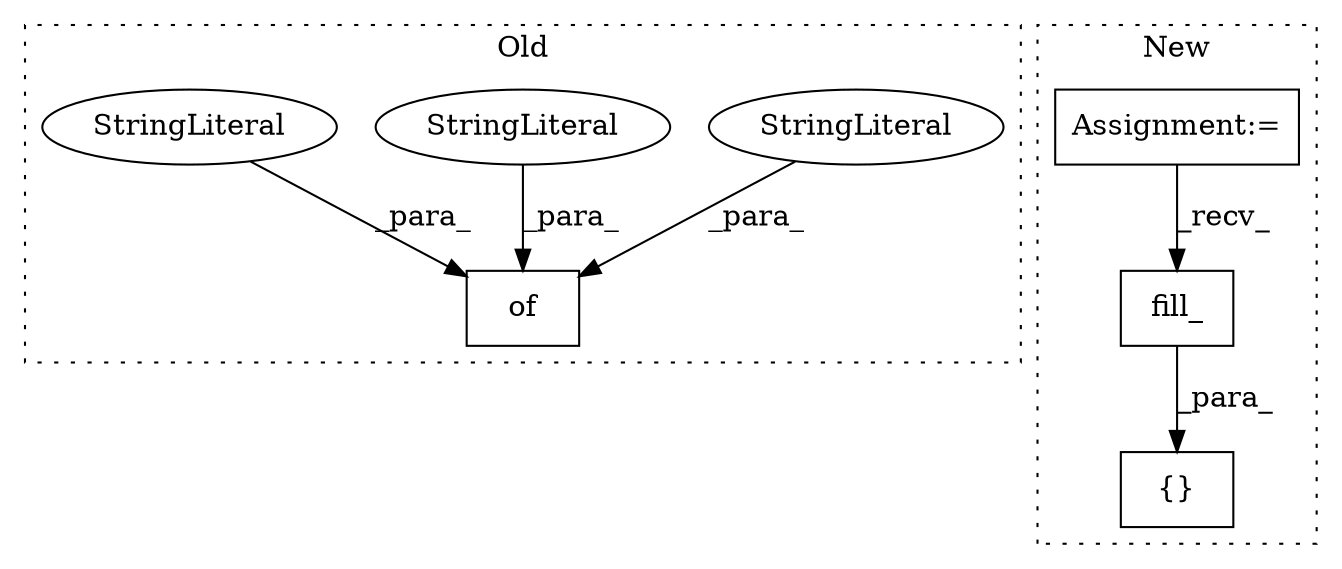 digraph G {
subgraph cluster0 {
1 [label="of" a="32" s="20112,20210" l="3,1" shape="box"];
4 [label="StringLiteral" a="45" s="20153" l="15" shape="ellipse"];
5 [label="StringLiteral" a="45" s="20191" l="6" shape="ellipse"];
6 [label="StringLiteral" a="45" s="20115" l="15" shape="ellipse"];
label = "Old";
style="dotted";
}
subgraph cluster1 {
2 [label="fill_" a="32" s="21749,21763" l="6,1" shape="box"];
3 [label="{}" a="4" s="22097,22158" l="1,1" shape="box"];
7 [label="Assignment:=" a="7" s="21573" l="5" shape="box"];
label = "New";
style="dotted";
}
2 -> 3 [label="_para_"];
4 -> 1 [label="_para_"];
5 -> 1 [label="_para_"];
6 -> 1 [label="_para_"];
7 -> 2 [label="_recv_"];
}